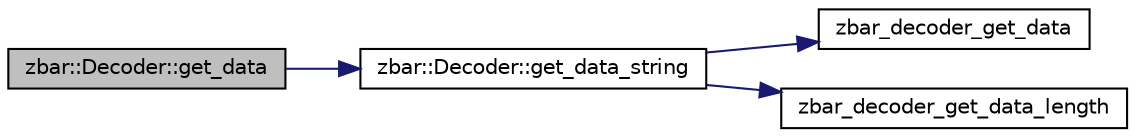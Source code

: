 digraph G
{
  edge [fontname="Helvetica",fontsize="10",labelfontname="Helvetica",labelfontsize="10"];
  node [fontname="Helvetica",fontsize="10",shape=record];
  rankdir=LR;
  Node1 [label="zbar::Decoder::get_data",height=0.2,width=0.4,color="black", fillcolor="grey75", style="filled" fontcolor="black"];
  Node1 -> Node2 [color="midnightblue",fontsize="10",style="solid"];
  Node2 [label="zbar::Decoder::get_data_string",height=0.2,width=0.4,color="black", fillcolor="white", style="filled",URL="$classzbar_1_1_decoder.html#abc2f8311056fc63d28a0d2abd2dd88f4"];
  Node2 -> Node3 [color="midnightblue",fontsize="10",style="solid"];
  Node3 [label="zbar_decoder_get_data",height=0.2,width=0.4,color="black", fillcolor="white", style="filled",URL="$zbar_8h.html#a53545dda7bf36342b1f7b323cfceea49"];
  Node2 -> Node4 [color="midnightblue",fontsize="10",style="solid"];
  Node4 [label="zbar_decoder_get_data_length",height=0.2,width=0.4,color="black", fillcolor="white", style="filled",URL="$zbar_8h.html#ac9da21447b269d2c503b011777c041f3"];
}
